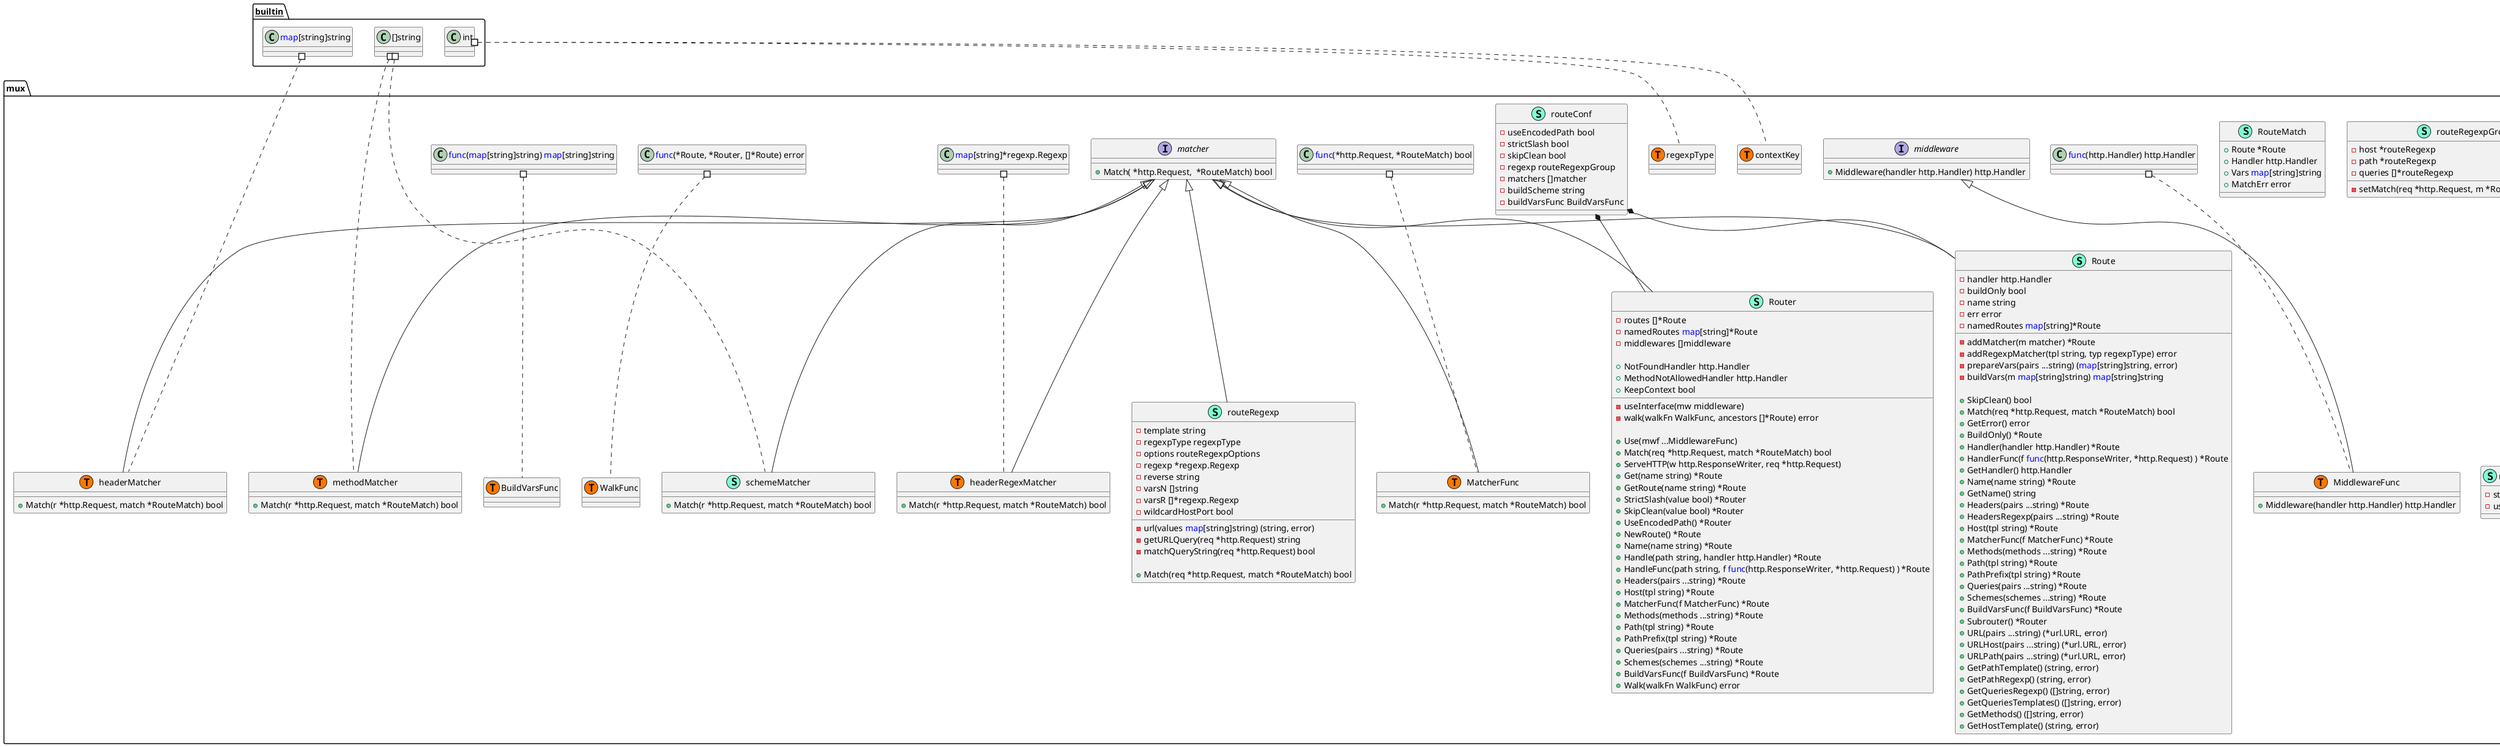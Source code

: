 @startuml
namespace mux {
    class MatcherFunc << (S,Aquamarine) >> {
        + Match(r *http.Request, match *RouteMatch) bool

    }
    class MiddlewareFunc << (S,Aquamarine) >> {
        + Middleware(handler http.Handler) http.Handler

    }
    class Route << (S,Aquamarine) >> {
        - handler http.Handler
        - buildOnly bool
        - name string
        - err error
        - namedRoutes <font color=blue>map</font>[string]*Route

        - addMatcher(m matcher) *Route
        - addRegexpMatcher(tpl string, typ regexpType) error
        - prepareVars(pairs ...string) (<font color=blue>map</font>[string]string, error)
        - buildVars(m <font color=blue>map</font>[string]string) <font color=blue>map</font>[string]string

        + SkipClean() bool
        + Match(req *http.Request, match *RouteMatch) bool
        + GetError() error
        + BuildOnly() *Route
        + Handler(handler http.Handler) *Route
        + HandlerFunc(f <font color=blue>func</font>(http.ResponseWriter, *http.Request) ) *Route
        + GetHandler() http.Handler
        + Name(name string) *Route
        + GetName() string
        + Headers(pairs ...string) *Route
        + HeadersRegexp(pairs ...string) *Route
        + Host(tpl string) *Route
        + MatcherFunc(f MatcherFunc) *Route
        + Methods(methods ...string) *Route
        + Path(tpl string) *Route
        + PathPrefix(tpl string) *Route
        + Queries(pairs ...string) *Route
        + Schemes(schemes ...string) *Route
        + BuildVarsFunc(f BuildVarsFunc) *Route
        + Subrouter() *Router
        + URL(pairs ...string) (*url.URL, error)
        + URLHost(pairs ...string) (*url.URL, error)
        + URLPath(pairs ...string) (*url.URL, error)
        + GetPathTemplate() (string, error)
        + GetPathRegexp() (string, error)
        + GetQueriesRegexp() ([]string, error)
        + GetQueriesTemplates() ([]string, error)
        + GetMethods() ([]string, error)
        + GetHostTemplate() (string, error)

    }
    class RouteMatch << (S,Aquamarine) >> {
        + Route *Route
        + Handler http.Handler
        + Vars <font color=blue>map</font>[string]string
        + MatchErr error

    }
    class Router << (S,Aquamarine) >> {
        - routes []*Route
        - namedRoutes <font color=blue>map</font>[string]*Route
        - middlewares []middleware

        + NotFoundHandler http.Handler
        + MethodNotAllowedHandler http.Handler
        + KeepContext bool

        - useInterface(mw middleware) 
        - walk(walkFn WalkFunc, ancestors []*Route) error

        + Use(mwf ...MiddlewareFunc) 
        + Match(req *http.Request, match *RouteMatch) bool
        + ServeHTTP(w http.ResponseWriter, req *http.Request) 
        + Get(name string) *Route
        + GetRoute(name string) *Route
        + StrictSlash(value bool) *Router
        + SkipClean(value bool) *Router
        + UseEncodedPath() *Router
        + NewRoute() *Route
        + Name(name string) *Route
        + Handle(path string, handler http.Handler) *Route
        + HandleFunc(path string, f <font color=blue>func</font>(http.ResponseWriter, *http.Request) ) *Route
        + Headers(pairs ...string) *Route
        + Host(tpl string) *Route
        + MatcherFunc(f MatcherFunc) *Route
        + Methods(methods ...string) *Route
        + Path(tpl string) *Route
        + PathPrefix(tpl string) *Route
        + Queries(pairs ...string) *Route
        + Schemes(schemes ...string) *Route
        + BuildVarsFunc(f BuildVarsFunc) *Route
        + Walk(walkFn WalkFunc) error

    }
    class headerMatcher << (S,Aquamarine) >> {
        + Match(r *http.Request, match *RouteMatch) bool

    }
    class headerRegexMatcher << (S,Aquamarine) >> {
        + Match(r *http.Request, match *RouteMatch) bool

    }
    interface matcher  {
        + Match( *http.Request,  *RouteMatch) bool

    }
    class methodMatcher << (S,Aquamarine) >> {
        + Match(r *http.Request, match *RouteMatch) bool

    }
    interface middleware  {
        + Middleware(handler http.Handler) http.Handler

    }
    class mux.BuildVarsFunc << (T, #FF7700) >>  {
    }
    class mux.MatcherFunc << (T, #FF7700) >>  {
    }
    class mux.MiddlewareFunc << (T, #FF7700) >>  {
    }
    class mux.WalkFunc << (T, #FF7700) >>  {
    }
    class mux.contextKey << (T, #FF7700) >>  {
    }
    class mux.headerMatcher << (T, #FF7700) >>  {
    }
    class mux.headerRegexMatcher << (T, #FF7700) >>  {
    }
    class mux.methodMatcher << (T, #FF7700) >>  {
    }
    class mux.regexpType << (T, #FF7700) >>  {
    }
    class mux.schemeMatcher << (T, #FF7700) >>  {
    }
    class routeConf << (S,Aquamarine) >> {
        - useEncodedPath bool
        - strictSlash bool
        - skipClean bool
        - regexp routeRegexpGroup
        - matchers []matcher
        - buildScheme string
        - buildVarsFunc BuildVarsFunc

    }
    class routeRegexp << (S,Aquamarine) >> {
        - template string
        - regexpType regexpType
        - options routeRegexpOptions
        - regexp *regexp.Regexp
        - reverse string
        - varsN []string
        - varsR []*regexp.Regexp
        - wildcardHostPort bool

        - url(values <font color=blue>map</font>[string]string) (string, error)
        - getURLQuery(req *http.Request) string
        - matchQueryString(req *http.Request) bool

        + Match(req *http.Request, match *RouteMatch) bool

    }
    class routeRegexpGroup << (S,Aquamarine) >> {
        - host *routeRegexp
        - path *routeRegexp
        - queries []*routeRegexp

        - setMatch(req *http.Request, m *RouteMatch, r *Route) 

    }
    class routeRegexpOptions << (S,Aquamarine) >> {
        - strictSlash bool
        - useEncodedPath bool

    }
    class schemeMatcher << (S,Aquamarine) >> {
        + Match(r *http.Request, match *RouteMatch) bool

    }
    class "<font color=blue>func</font>(http.Handler) http.Handler" as fontcolorbluefuncfonthttpHandlerhttpHandler {
        'This class was created so that we can correctly have an alias pointing to this name. Since it contains dots that can break namespaces
    }
    class "<font color=blue>func</font>(*http.Request, *RouteMatch) bool" as fontcolorbluefuncfonthttpRequestRouteMatchbool {
        'This class was created so that we can correctly have an alias pointing to this name. Since it contains dots that can break namespaces
    }
    class "<font color=blue>map</font>[string]*regexp.Regexp" as fontcolorbluemapfontstringregexpRegexp {
        'This class was created so that we can correctly have an alias pointing to this name. Since it contains dots that can break namespaces
    }
}
"mux.routeConf" *-- "mux.Route"
"mux.routeConf" *-- "mux.Router"

"mux.matcher" <|-- "mux.MatcherFunc"
"mux.middleware" <|-- "mux.MiddlewareFunc"
"mux.matcher" <|-- "mux.Route"
"mux.matcher" <|-- "mux.Router"
"mux.matcher" <|-- "mux.headerMatcher"
"mux.matcher" <|-- "mux.headerRegexMatcher"
"mux.matcher" <|-- "mux.methodMatcher"
"mux.matcher" <|-- "mux.routeRegexp"
"mux.matcher" <|-- "mux.schemeMatcher"

"__builtin__.<font color=blue>map</font>[string]string" #.. "mux.headerMatcher"
"__builtin__.[]string" #.. "mux.methodMatcher"
"__builtin__.[]string" #.. "mux.schemeMatcher"
"__builtin__.int" #.. "mux.contextKey"
"__builtin__.int" #.. "mux.regexpType"
"mux.<font color=blue>func</font>(*Route, *Router, []*Route) error" #.. "mux.WalkFunc"
"mux.fontcolorbluefuncfonthttpRequestRouteMatchbool" #.. "mux.MatcherFunc"
"mux.<font color=blue>func</font>(<font color=blue>map</font>[string]string) <font color=blue>map</font>[string]string" #.. "mux.BuildVarsFunc"
"mux.fontcolorbluefuncfonthttpHandlerhttpHandler" #.. "mux.MiddlewareFunc"
"mux.fontcolorbluemapfontstringregexpRegexp" #.. "mux.headerRegexMatcher"
@enduml
